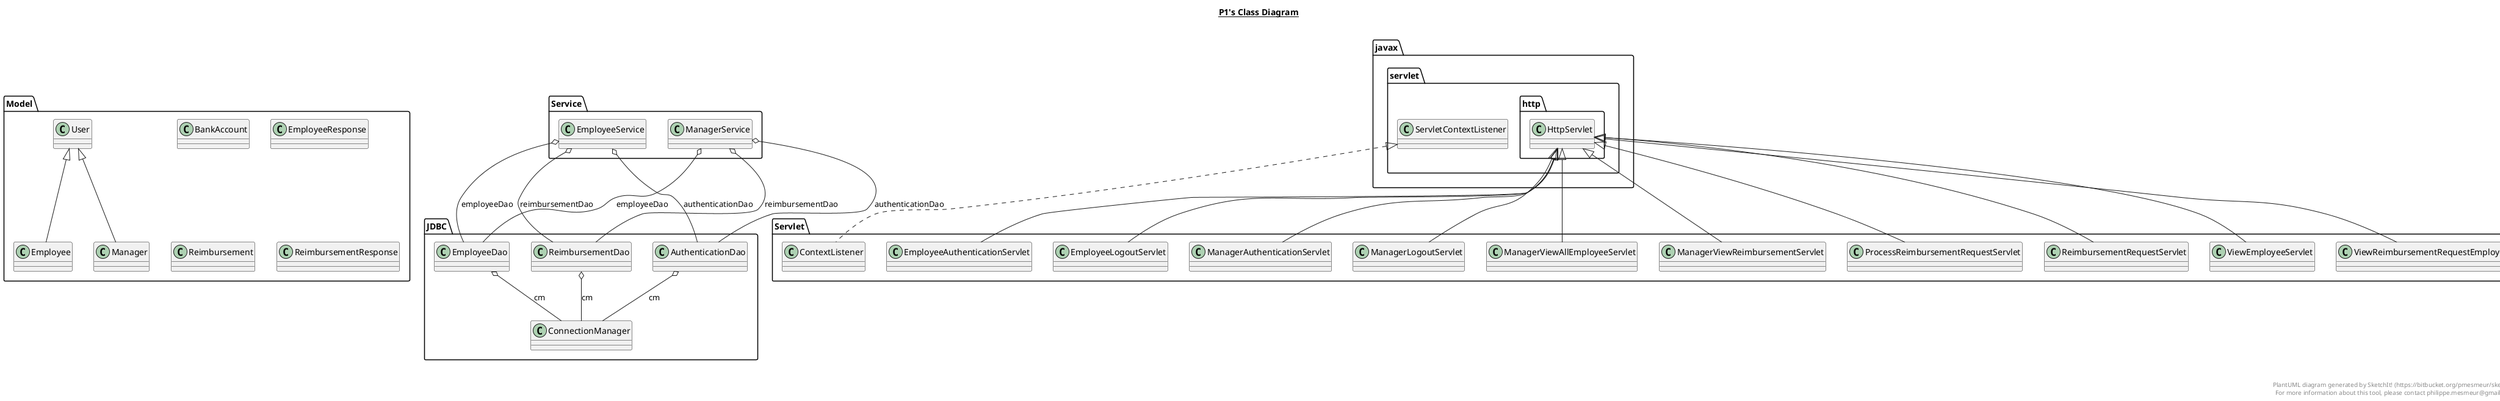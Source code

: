@startuml

title __P1's Class Diagram__\n

  namespace JDBC {
    class JDBC.AuthenticationDao {
    }
  }
  

  namespace JDBC {
    class JDBC.ConnectionManager {
    }
  }
  

  namespace JDBC {
    class JDBC.EmployeeDao {
    }
  }
  

  namespace JDBC {
    class JDBC.ReimbursementDao {
    }
  }
  

  namespace Model {
    class Model.BankAccount {
    }
  }
  

  namespace Model {
    class Model.Employee {
    }
  }
  

  namespace Model {
    class Model.EmployeeResponse {
    }
  }
  

  namespace Model {
    class Model.Manager {
    }
  }
  

  namespace Model {
    class Model.Reimbursement {
    }
  }
  

  namespace Model {
    class Model.ReimbursementResponse {
    }
  }
  

  namespace Model {
    class Model.User {
    }
  }
  

  namespace Service {
    class Service.EmployeeService {
    }
  }
  

  namespace Service {
    class Service.ManagerService {
    }
  }
  

  namespace Servlet {
    class Servlet.ContextListener {
    }
  }
  

  namespace Servlet {
    class Servlet.EmployeeAuthenticationServlet {
    }
  }
  

  namespace Servlet {
    class Servlet.EmployeeLogoutServlet {
    }
  }
  

  namespace Servlet {
    class Servlet.ManagerAuthenticationServlet {
    }
  }
  

  namespace Servlet {
    class Servlet.ManagerLogoutServlet {
    }
  }
  

  namespace Servlet {
    class Servlet.ManagerViewAllEmployeeServlet {
    }
  }
  

  namespace Servlet {
    class Servlet.ManagerViewReimbursementServlet {
    }
  }
  

  namespace Servlet {
    class Servlet.ProcessReimbursementRequestServlet {
    }
  }
  

  namespace Servlet {
    class Servlet.ReimbursementRequestServlet {
    }
  }
  

  namespace Servlet {
    class Servlet.ViewEmployeeServlet {
    }
  }
  

  namespace Servlet {
    class Servlet.ViewReimbursementRequestEmployee {
    }
  }
  

  JDBC.AuthenticationDao o-- JDBC.ConnectionManager : cm
  JDBC.EmployeeDao o-- JDBC.ConnectionManager : cm
  JDBC.ReimbursementDao o-- JDBC.ConnectionManager : cm
  Model.Employee -up-|> Model.User
  Model.Manager -up-|> Model.User
  Service.EmployeeService o-- JDBC.AuthenticationDao : authenticationDao
  Service.EmployeeService o-- JDBC.EmployeeDao : employeeDao
  Service.EmployeeService o-- JDBC.ReimbursementDao : reimbursementDao
  Service.ManagerService o-- JDBC.AuthenticationDao : authenticationDao
  Service.ManagerService o-- JDBC.EmployeeDao : employeeDao
  Service.ManagerService o-- JDBC.ReimbursementDao : reimbursementDao
  Servlet.ContextListener .up.|> javax.servlet.ServletContextListener
  Servlet.EmployeeAuthenticationServlet -up-|> javax.servlet.http.HttpServlet
  Servlet.EmployeeLogoutServlet -up-|> javax.servlet.http.HttpServlet
  Servlet.ManagerAuthenticationServlet -up-|> javax.servlet.http.HttpServlet
  Servlet.ManagerLogoutServlet -up-|> javax.servlet.http.HttpServlet
  Servlet.ManagerViewAllEmployeeServlet -up-|> javax.servlet.http.HttpServlet
  Servlet.ManagerViewReimbursementServlet -up-|> javax.servlet.http.HttpServlet
  Servlet.ProcessReimbursementRequestServlet -up-|> javax.servlet.http.HttpServlet
  Servlet.ReimbursementRequestServlet -up-|> javax.servlet.http.HttpServlet
  Servlet.ViewEmployeeServlet -up-|> javax.servlet.http.HttpServlet
  Servlet.ViewReimbursementRequestEmployee -up-|> javax.servlet.http.HttpServlet


right footer


PlantUML diagram generated by SketchIt! (https://bitbucket.org/pmesmeur/sketch.it)
For more information about this tool, please contact philippe.mesmeur@gmail.com
endfooter

@enduml
